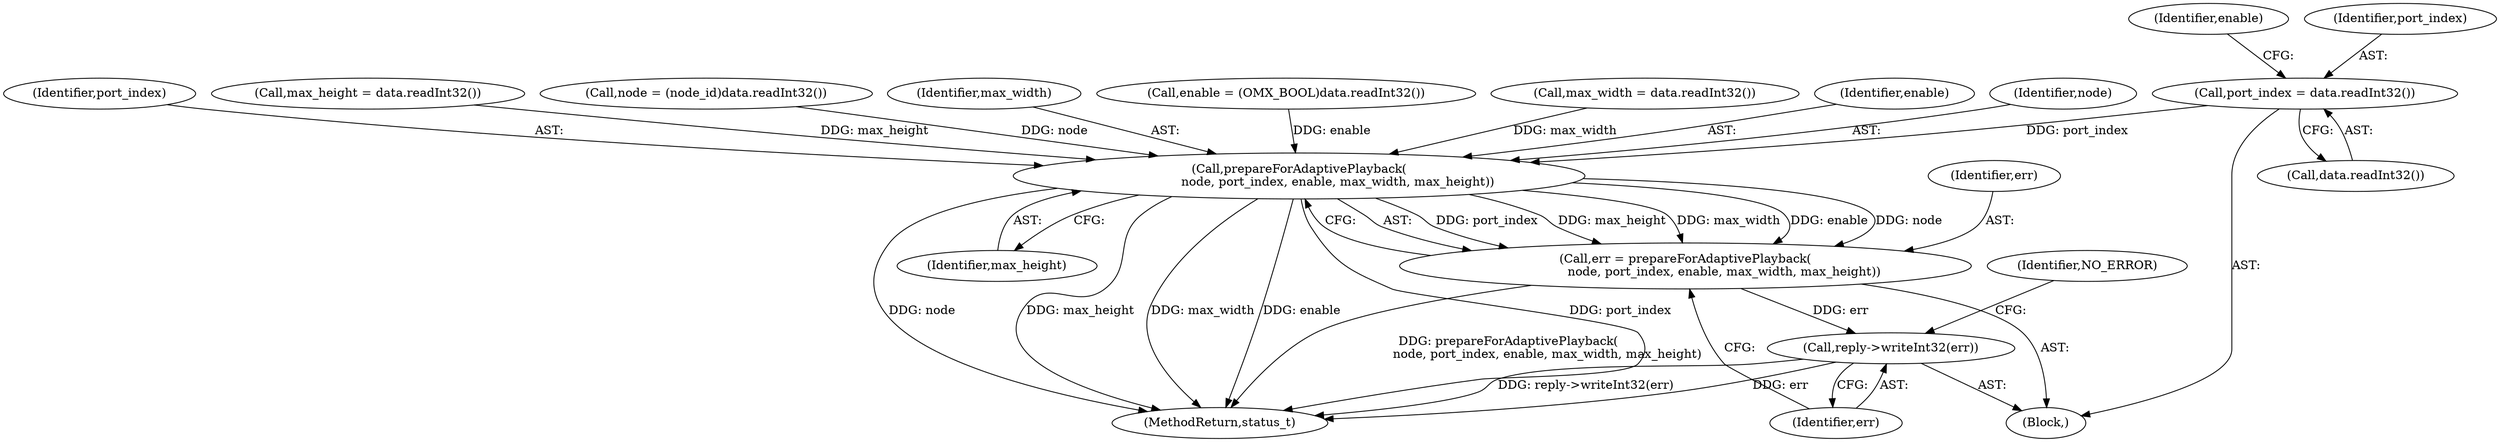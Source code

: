 digraph "0_Android_db829699d3293f254a7387894303451a91278986@API" {
"1001001" [label="(Call,port_index = data.readInt32())"];
"1001021" [label="(Call,prepareForAdaptivePlayback(\n                    node, port_index, enable, max_width, max_height))"];
"1001019" [label="(Call,err = prepareForAdaptivePlayback(\n                    node, port_index, enable, max_width, max_height))"];
"1001027" [label="(Call,reply->writeInt32(err))"];
"1001019" [label="(Call,err = prepareForAdaptivePlayback(\n                    node, port_index, enable, max_width, max_height))"];
"1001015" [label="(Call,max_height = data.readInt32())"];
"1000995" [label="(Call,node = (node_id)data.readInt32())"];
"1001027" [label="(Call,reply->writeInt32(err))"];
"1001028" [label="(Identifier,err)"];
"1001021" [label="(Call,prepareForAdaptivePlayback(\n                    node, port_index, enable, max_width, max_height))"];
"1001025" [label="(Identifier,max_width)"];
"1001005" [label="(Call,enable = (OMX_BOOL)data.readInt32())"];
"1001003" [label="(Call,data.readInt32())"];
"1001353" [label="(MethodReturn,status_t)"];
"1001006" [label="(Identifier,enable)"];
"1001026" [label="(Identifier,max_height)"];
"1001011" [label="(Call,max_width = data.readInt32())"];
"1001024" [label="(Identifier,enable)"];
"1000989" [label="(Block,)"];
"1001020" [label="(Identifier,err)"];
"1001030" [label="(Identifier,NO_ERROR)"];
"1001002" [label="(Identifier,port_index)"];
"1001022" [label="(Identifier,node)"];
"1001001" [label="(Call,port_index = data.readInt32())"];
"1001023" [label="(Identifier,port_index)"];
"1001001" -> "1000989"  [label="AST: "];
"1001001" -> "1001003"  [label="CFG: "];
"1001002" -> "1001001"  [label="AST: "];
"1001003" -> "1001001"  [label="AST: "];
"1001006" -> "1001001"  [label="CFG: "];
"1001001" -> "1001021"  [label="DDG: port_index"];
"1001021" -> "1001019"  [label="AST: "];
"1001021" -> "1001026"  [label="CFG: "];
"1001022" -> "1001021"  [label="AST: "];
"1001023" -> "1001021"  [label="AST: "];
"1001024" -> "1001021"  [label="AST: "];
"1001025" -> "1001021"  [label="AST: "];
"1001026" -> "1001021"  [label="AST: "];
"1001019" -> "1001021"  [label="CFG: "];
"1001021" -> "1001353"  [label="DDG: enable"];
"1001021" -> "1001353"  [label="DDG: max_height"];
"1001021" -> "1001353"  [label="DDG: port_index"];
"1001021" -> "1001353"  [label="DDG: node"];
"1001021" -> "1001353"  [label="DDG: max_width"];
"1001021" -> "1001019"  [label="DDG: port_index"];
"1001021" -> "1001019"  [label="DDG: max_height"];
"1001021" -> "1001019"  [label="DDG: max_width"];
"1001021" -> "1001019"  [label="DDG: enable"];
"1001021" -> "1001019"  [label="DDG: node"];
"1000995" -> "1001021"  [label="DDG: node"];
"1001005" -> "1001021"  [label="DDG: enable"];
"1001011" -> "1001021"  [label="DDG: max_width"];
"1001015" -> "1001021"  [label="DDG: max_height"];
"1001019" -> "1000989"  [label="AST: "];
"1001020" -> "1001019"  [label="AST: "];
"1001028" -> "1001019"  [label="CFG: "];
"1001019" -> "1001353"  [label="DDG: prepareForAdaptivePlayback(\n                    node, port_index, enable, max_width, max_height)"];
"1001019" -> "1001027"  [label="DDG: err"];
"1001027" -> "1000989"  [label="AST: "];
"1001027" -> "1001028"  [label="CFG: "];
"1001028" -> "1001027"  [label="AST: "];
"1001030" -> "1001027"  [label="CFG: "];
"1001027" -> "1001353"  [label="DDG: reply->writeInt32(err)"];
"1001027" -> "1001353"  [label="DDG: err"];
}
